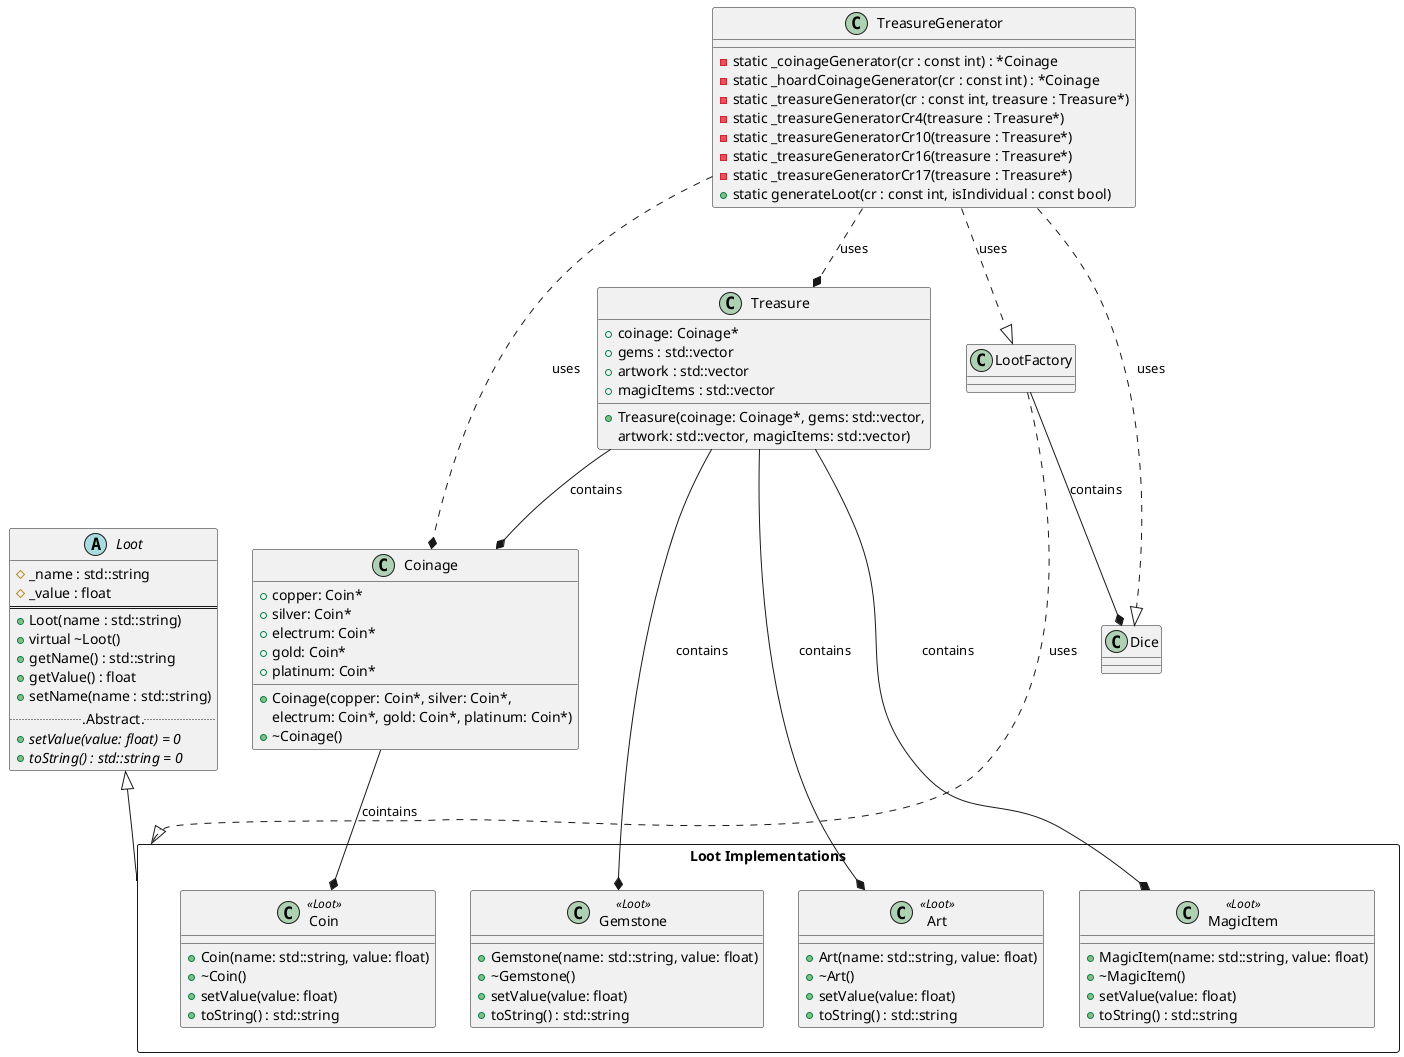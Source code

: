 @startuml Loot

abstract class Loot
{
    # _name : std::string
    # _value : float
    ==
    + Loot(name : std::string)
    + virtual ~Loot()
    + getName() : std::string
    + getValue() : float
    + setName(name : std::string)
    ...Abstract...
    + {abstract} setValue(value: float) = 0
    + {abstract} toString() : std::string = 0
}

package "Loot Implementations" as pkgLoot <<Rectangle>>
{

    class Coin <<Loot>>
    {
        + Coin(name: std::string, value: float)
        + ~Coin()
        + setValue(value: float)
        + toString() : std::string
    }

    class Gemstone <<Loot>>
    {
        + Gemstone(name: std::string, value: float)
        + ~Gemstone()
        + setValue(value: float)
        + toString() : std::string
    }

    class Art <<Loot>>
    {
        + Art(name: std::string, value: float)
        + ~Art()
        + setValue(value: float)
        + toString() : std::string
    }

    class MagicItem <<Loot>>
    {
        + MagicItem(name: std::string, value: float)
        + ~MagicItem()
        + setValue(value: float)
        + toString() : std::string
    }
}

class Coinage
{
    + copper: Coin*
    + silver: Coin*
    + electrum: Coin*
    + gold: Coin*
    + platinum: Coin*
    + Coinage(copper: Coin*, silver: Coin*,
              electrum: Coin*, gold: Coin*, platinum: Coin*)
    + ~Coinage()
}

class Treasure
{
    + coinage: Coinage*
    + gems : std::vector
    + artwork : std::vector
    + magicItems : std::vector
    + Treasure(coinage: Coinage*, gems: std::vector,
               artwork: std::vector, magicItems: std::vector)
}

class TreasureGenerator
{
    - static _coinageGenerator(cr : const int) : *Coinage
    - static _hoardCoinageGenerator(cr : const int) : *Coinage
    - static _treasureGenerator(cr : const int, treasure : Treasure*)
    - static _treasureGeneratorCr4(treasure : Treasure*)
    - static _treasureGeneratorCr10(treasure : Treasure*)
    - static _treasureGeneratorCr16(treasure : Treasure*)
    - static _treasureGeneratorCr17(treasure : Treasure*)
    + static generateLoot(cr : const int, isIndividual : const bool)
}

class LootFactory
{

}

class Dice
{

}

Loot <|-- pkgLoot
Coinage --* Coin : cointains
Treasure  --* Coinage : contains
Treasure  --* Gemstone : contains
Treasure  --* Art : contains
Treasure  --* MagicItem : contains
TreasureGenerator ..* Coinage : uses
TreasureGenerator ..* Treasure : uses
TreasureGenerator ..|> LootFactory : uses
TreasureGenerator ..|> Dice : uses
LootFactory ..|> pkgLoot : uses
LootFactory --* Dice : contains

@enduml
